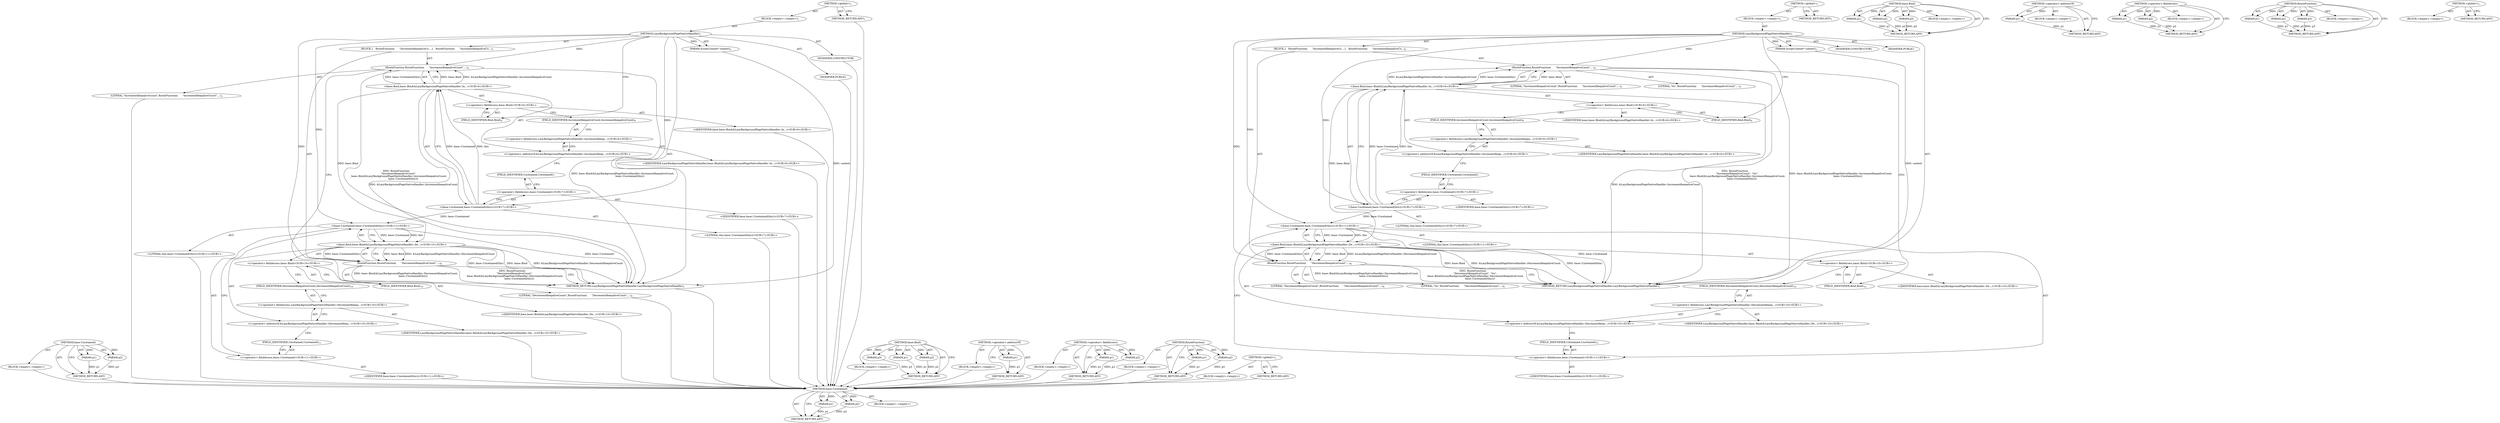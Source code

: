 digraph "&lt;global&gt;" {
vulnerable_86 [label=<(METHOD,base.Unretained)>];
vulnerable_87 [label=<(PARAM,p1)>];
vulnerable_88 [label=<(PARAM,p2)>];
vulnerable_89 [label=<(BLOCK,&lt;empty&gt;,&lt;empty&gt;)>];
vulnerable_90 [label=<(METHOD_RETURN,ANY)>];
vulnerable_6 [label=<(METHOD,&lt;global&gt;)<SUB>1</SUB>>];
vulnerable_7 [label=<(BLOCK,&lt;empty&gt;,&lt;empty&gt;)<SUB>1</SUB>>];
vulnerable_8 [label=<(METHOD,LazyBackgroundPageNativeHandler)<SUB>1</SUB>>];
vulnerable_9 [label=<(PARAM,ScriptContext* context)<SUB>2</SUB>>];
vulnerable_10 [label=<(BLOCK,{
   RouteFunction(
      &quot;IncrementKeepaliveCo...,{
   RouteFunction(
      &quot;IncrementKeepaliveCo...)<SUB>3</SUB>>];
vulnerable_11 [label=<(RouteFunction,RouteFunction(
      &quot;IncrementKeepaliveCount&quot;,...)<SUB>4</SUB>>];
vulnerable_12 [label=<(LITERAL,&quot;IncrementKeepaliveCount&quot;,RouteFunction(
      &quot;IncrementKeepaliveCount&quot;,...)<SUB>5</SUB>>];
vulnerable_13 [label="<(base.Bind,base::Bind(&amp;LazyBackgroundPageNativeHandler::In...)<SUB>6</SUB>>"];
vulnerable_14 [label="<(&lt;operator&gt;.fieldAccess,base::Bind)<SUB>6</SUB>>"];
vulnerable_15 [label="<(IDENTIFIER,base,base::Bind(&amp;LazyBackgroundPageNativeHandler::In...)<SUB>6</SUB>>"];
vulnerable_16 [label=<(FIELD_IDENTIFIER,Bind,Bind)<SUB>6</SUB>>];
vulnerable_17 [label="<(&lt;operator&gt;.addressOf,&amp;LazyBackgroundPageNativeHandler::IncrementKeep...)<SUB>6</SUB>>"];
vulnerable_18 [label="<(&lt;operator&gt;.fieldAccess,LazyBackgroundPageNativeHandler::IncrementKeepa...)<SUB>6</SUB>>"];
vulnerable_19 [label="<(IDENTIFIER,LazyBackgroundPageNativeHandler,base::Bind(&amp;LazyBackgroundPageNativeHandler::In...)<SUB>6</SUB>>"];
vulnerable_20 [label=<(FIELD_IDENTIFIER,IncrementKeepaliveCount,IncrementKeepaliveCount)<SUB>6</SUB>>];
vulnerable_21 [label="<(base.Unretained,base::Unretained(this))<SUB>7</SUB>>"];
vulnerable_22 [label="<(&lt;operator&gt;.fieldAccess,base::Unretained)<SUB>7</SUB>>"];
vulnerable_23 [label="<(IDENTIFIER,base,base::Unretained(this))<SUB>7</SUB>>"];
vulnerable_24 [label=<(FIELD_IDENTIFIER,Unretained,Unretained)<SUB>7</SUB>>];
vulnerable_25 [label="<(LITERAL,this,base::Unretained(this))<SUB>7</SUB>>"];
vulnerable_26 [label=<(RouteFunction,RouteFunction(
      &quot;DecrementKeepaliveCount&quot;,...)<SUB>8</SUB>>];
vulnerable_27 [label=<(LITERAL,&quot;DecrementKeepaliveCount&quot;,RouteFunction(
      &quot;DecrementKeepaliveCount&quot;,...)<SUB>9</SUB>>];
vulnerable_28 [label="<(base.Bind,base::Bind(&amp;LazyBackgroundPageNativeHandler::De...)<SUB>10</SUB>>"];
vulnerable_29 [label="<(&lt;operator&gt;.fieldAccess,base::Bind)<SUB>10</SUB>>"];
vulnerable_30 [label="<(IDENTIFIER,base,base::Bind(&amp;LazyBackgroundPageNativeHandler::De...)<SUB>10</SUB>>"];
vulnerable_31 [label=<(FIELD_IDENTIFIER,Bind,Bind)<SUB>10</SUB>>];
vulnerable_32 [label="<(&lt;operator&gt;.addressOf,&amp;LazyBackgroundPageNativeHandler::DecrementKeep...)<SUB>10</SUB>>"];
vulnerable_33 [label="<(&lt;operator&gt;.fieldAccess,LazyBackgroundPageNativeHandler::DecrementKeepa...)<SUB>10</SUB>>"];
vulnerable_34 [label="<(IDENTIFIER,LazyBackgroundPageNativeHandler,base::Bind(&amp;LazyBackgroundPageNativeHandler::De...)<SUB>10</SUB>>"];
vulnerable_35 [label=<(FIELD_IDENTIFIER,DecrementKeepaliveCount,DecrementKeepaliveCount)<SUB>10</SUB>>];
vulnerable_36 [label="<(base.Unretained,base::Unretained(this))<SUB>11</SUB>>"];
vulnerable_37 [label="<(&lt;operator&gt;.fieldAccess,base::Unretained)<SUB>11</SUB>>"];
vulnerable_38 [label="<(IDENTIFIER,base,base::Unretained(this))<SUB>11</SUB>>"];
vulnerable_39 [label=<(FIELD_IDENTIFIER,Unretained,Unretained)<SUB>11</SUB>>];
vulnerable_40 [label="<(LITERAL,this,base::Unretained(this))<SUB>11</SUB>>"];
vulnerable_41 [label=<(MODIFIER,CONSTRUCTOR)>];
vulnerable_42 [label=<(MODIFIER,PUBLIC)>];
vulnerable_43 [label=<(METHOD_RETURN,LazyBackgroundPageNativeHandler.LazyBackgroundPageNativeHandler)<SUB>1</SUB>>];
vulnerable_45 [label=<(METHOD_RETURN,ANY)<SUB>1</SUB>>];
vulnerable_71 [label=<(METHOD,base.Bind)>];
vulnerable_72 [label=<(PARAM,p1)>];
vulnerable_73 [label=<(PARAM,p2)>];
vulnerable_74 [label=<(PARAM,p3)>];
vulnerable_75 [label=<(BLOCK,&lt;empty&gt;,&lt;empty&gt;)>];
vulnerable_76 [label=<(METHOD_RETURN,ANY)>];
vulnerable_82 [label=<(METHOD,&lt;operator&gt;.addressOf)>];
vulnerable_83 [label=<(PARAM,p1)>];
vulnerable_84 [label=<(BLOCK,&lt;empty&gt;,&lt;empty&gt;)>];
vulnerable_85 [label=<(METHOD_RETURN,ANY)>];
vulnerable_77 [label=<(METHOD,&lt;operator&gt;.fieldAccess)>];
vulnerable_78 [label=<(PARAM,p1)>];
vulnerable_79 [label=<(PARAM,p2)>];
vulnerable_80 [label=<(BLOCK,&lt;empty&gt;,&lt;empty&gt;)>];
vulnerable_81 [label=<(METHOD_RETURN,ANY)>];
vulnerable_66 [label=<(METHOD,RouteFunction)>];
vulnerable_67 [label=<(PARAM,p1)>];
vulnerable_68 [label=<(PARAM,p2)>];
vulnerable_69 [label=<(BLOCK,&lt;empty&gt;,&lt;empty&gt;)>];
vulnerable_70 [label=<(METHOD_RETURN,ANY)>];
vulnerable_60 [label=<(METHOD,&lt;global&gt;)<SUB>1</SUB>>];
vulnerable_61 [label=<(BLOCK,&lt;empty&gt;,&lt;empty&gt;)>];
vulnerable_62 [label=<(METHOD_RETURN,ANY)>];
fixed_91 [label=<(METHOD,base.Unretained)>];
fixed_92 [label=<(PARAM,p1)>];
fixed_93 [label=<(PARAM,p2)>];
fixed_94 [label=<(BLOCK,&lt;empty&gt;,&lt;empty&gt;)>];
fixed_95 [label=<(METHOD_RETURN,ANY)>];
fixed_6 [label=<(METHOD,&lt;global&gt;)<SUB>1</SUB>>];
fixed_7 [label=<(BLOCK,&lt;empty&gt;,&lt;empty&gt;)<SUB>1</SUB>>];
fixed_8 [label=<(METHOD,LazyBackgroundPageNativeHandler)<SUB>1</SUB>>];
fixed_9 [label=<(PARAM,ScriptContext* context)<SUB>2</SUB>>];
fixed_10 [label=<(BLOCK,{
   RouteFunction(
      &quot;IncrementKeepaliveCo...,{
   RouteFunction(
      &quot;IncrementKeepaliveCo...)<SUB>3</SUB>>];
fixed_11 [label=<(RouteFunction,RouteFunction(
      &quot;IncrementKeepaliveCount&quot;,...)<SUB>4</SUB>>];
fixed_12 [label=<(LITERAL,&quot;IncrementKeepaliveCount&quot;,RouteFunction(
      &quot;IncrementKeepaliveCount&quot;,...)<SUB>5</SUB>>];
fixed_13 [label=<(LITERAL,&quot;tts&quot;,RouteFunction(
      &quot;IncrementKeepaliveCount&quot;,...)<SUB>5</SUB>>];
fixed_14 [label="<(base.Bind,base::Bind(&amp;LazyBackgroundPageNativeHandler::In...)<SUB>6</SUB>>"];
fixed_15 [label="<(&lt;operator&gt;.fieldAccess,base::Bind)<SUB>6</SUB>>"];
fixed_16 [label="<(IDENTIFIER,base,base::Bind(&amp;LazyBackgroundPageNativeHandler::In...)<SUB>6</SUB>>"];
fixed_17 [label=<(FIELD_IDENTIFIER,Bind,Bind)<SUB>6</SUB>>];
fixed_18 [label="<(&lt;operator&gt;.addressOf,&amp;LazyBackgroundPageNativeHandler::IncrementKeep...)<SUB>6</SUB>>"];
fixed_19 [label="<(&lt;operator&gt;.fieldAccess,LazyBackgroundPageNativeHandler::IncrementKeepa...)<SUB>6</SUB>>"];
fixed_20 [label="<(IDENTIFIER,LazyBackgroundPageNativeHandler,base::Bind(&amp;LazyBackgroundPageNativeHandler::In...)<SUB>6</SUB>>"];
fixed_21 [label=<(FIELD_IDENTIFIER,IncrementKeepaliveCount,IncrementKeepaliveCount)<SUB>6</SUB>>];
fixed_22 [label="<(base.Unretained,base::Unretained(this))<SUB>7</SUB>>"];
fixed_23 [label="<(&lt;operator&gt;.fieldAccess,base::Unretained)<SUB>7</SUB>>"];
fixed_24 [label="<(IDENTIFIER,base,base::Unretained(this))<SUB>7</SUB>>"];
fixed_25 [label=<(FIELD_IDENTIFIER,Unretained,Unretained)<SUB>7</SUB>>];
fixed_26 [label="<(LITERAL,this,base::Unretained(this))<SUB>7</SUB>>"];
fixed_27 [label=<(RouteFunction,RouteFunction(
      &quot;DecrementKeepaliveCount&quot;,...)<SUB>8</SUB>>];
fixed_28 [label=<(LITERAL,&quot;DecrementKeepaliveCount&quot;,RouteFunction(
      &quot;DecrementKeepaliveCount&quot;,...)<SUB>9</SUB>>];
fixed_29 [label=<(LITERAL,&quot;tts&quot;,RouteFunction(
      &quot;DecrementKeepaliveCount&quot;,...)<SUB>9</SUB>>];
fixed_30 [label="<(base.Bind,base::Bind(&amp;LazyBackgroundPageNativeHandler::De...)<SUB>10</SUB>>"];
fixed_31 [label="<(&lt;operator&gt;.fieldAccess,base::Bind)<SUB>10</SUB>>"];
fixed_32 [label="<(IDENTIFIER,base,base::Bind(&amp;LazyBackgroundPageNativeHandler::De...)<SUB>10</SUB>>"];
fixed_33 [label=<(FIELD_IDENTIFIER,Bind,Bind)<SUB>10</SUB>>];
fixed_34 [label="<(&lt;operator&gt;.addressOf,&amp;LazyBackgroundPageNativeHandler::DecrementKeep...)<SUB>10</SUB>>"];
fixed_35 [label="<(&lt;operator&gt;.fieldAccess,LazyBackgroundPageNativeHandler::DecrementKeepa...)<SUB>10</SUB>>"];
fixed_36 [label="<(IDENTIFIER,LazyBackgroundPageNativeHandler,base::Bind(&amp;LazyBackgroundPageNativeHandler::De...)<SUB>10</SUB>>"];
fixed_37 [label=<(FIELD_IDENTIFIER,DecrementKeepaliveCount,DecrementKeepaliveCount)<SUB>10</SUB>>];
fixed_38 [label="<(base.Unretained,base::Unretained(this))<SUB>11</SUB>>"];
fixed_39 [label="<(&lt;operator&gt;.fieldAccess,base::Unretained)<SUB>11</SUB>>"];
fixed_40 [label="<(IDENTIFIER,base,base::Unretained(this))<SUB>11</SUB>>"];
fixed_41 [label=<(FIELD_IDENTIFIER,Unretained,Unretained)<SUB>11</SUB>>];
fixed_42 [label="<(LITERAL,this,base::Unretained(this))<SUB>11</SUB>>"];
fixed_43 [label=<(MODIFIER,CONSTRUCTOR)>];
fixed_44 [label=<(MODIFIER,PUBLIC)>];
fixed_45 [label=<(METHOD_RETURN,LazyBackgroundPageNativeHandler.LazyBackgroundPageNativeHandler)<SUB>1</SUB>>];
fixed_47 [label=<(METHOD_RETURN,ANY)<SUB>1</SUB>>];
fixed_76 [label=<(METHOD,base.Bind)>];
fixed_77 [label=<(PARAM,p1)>];
fixed_78 [label=<(PARAM,p2)>];
fixed_79 [label=<(PARAM,p3)>];
fixed_80 [label=<(BLOCK,&lt;empty&gt;,&lt;empty&gt;)>];
fixed_81 [label=<(METHOD_RETURN,ANY)>];
fixed_87 [label=<(METHOD,&lt;operator&gt;.addressOf)>];
fixed_88 [label=<(PARAM,p1)>];
fixed_89 [label=<(BLOCK,&lt;empty&gt;,&lt;empty&gt;)>];
fixed_90 [label=<(METHOD_RETURN,ANY)>];
fixed_82 [label=<(METHOD,&lt;operator&gt;.fieldAccess)>];
fixed_83 [label=<(PARAM,p1)>];
fixed_84 [label=<(PARAM,p2)>];
fixed_85 [label=<(BLOCK,&lt;empty&gt;,&lt;empty&gt;)>];
fixed_86 [label=<(METHOD_RETURN,ANY)>];
fixed_70 [label=<(METHOD,RouteFunction)>];
fixed_71 [label=<(PARAM,p1)>];
fixed_72 [label=<(PARAM,p2)>];
fixed_73 [label=<(PARAM,p3)>];
fixed_74 [label=<(BLOCK,&lt;empty&gt;,&lt;empty&gt;)>];
fixed_75 [label=<(METHOD_RETURN,ANY)>];
fixed_64 [label=<(METHOD,&lt;global&gt;)<SUB>1</SUB>>];
fixed_65 [label=<(BLOCK,&lt;empty&gt;,&lt;empty&gt;)>];
fixed_66 [label=<(METHOD_RETURN,ANY)>];
vulnerable_86 -> vulnerable_87  [key=0, label="AST: "];
vulnerable_86 -> vulnerable_87  [key=1, label="DDG: "];
vulnerable_86 -> vulnerable_89  [key=0, label="AST: "];
vulnerable_86 -> vulnerable_88  [key=0, label="AST: "];
vulnerable_86 -> vulnerable_88  [key=1, label="DDG: "];
vulnerable_86 -> vulnerable_90  [key=0, label="AST: "];
vulnerable_86 -> vulnerable_90  [key=1, label="CFG: "];
vulnerable_87 -> vulnerable_90  [key=0, label="DDG: p1"];
vulnerable_88 -> vulnerable_90  [key=0, label="DDG: p2"];
vulnerable_89 -> fixed_91  [key=0];
vulnerable_90 -> fixed_91  [key=0];
vulnerable_6 -> vulnerable_7  [key=0, label="AST: "];
vulnerable_6 -> vulnerable_45  [key=0, label="AST: "];
vulnerable_6 -> vulnerable_45  [key=1, label="CFG: "];
vulnerable_7 -> vulnerable_8  [key=0, label="AST: "];
vulnerable_8 -> vulnerable_9  [key=0, label="AST: "];
vulnerable_8 -> vulnerable_9  [key=1, label="DDG: "];
vulnerable_8 -> vulnerable_10  [key=0, label="AST: "];
vulnerable_8 -> vulnerable_41  [key=0, label="AST: "];
vulnerable_8 -> vulnerable_42  [key=0, label="AST: "];
vulnerable_8 -> vulnerable_43  [key=0, label="AST: "];
vulnerable_8 -> vulnerable_16  [key=0, label="CFG: "];
vulnerable_8 -> vulnerable_11  [key=0, label="DDG: "];
vulnerable_8 -> vulnerable_26  [key=0, label="DDG: "];
vulnerable_8 -> vulnerable_21  [key=0, label="DDG: "];
vulnerable_8 -> vulnerable_36  [key=0, label="DDG: "];
vulnerable_9 -> vulnerable_43  [key=0, label="DDG: context"];
vulnerable_10 -> vulnerable_11  [key=0, label="AST: "];
vulnerable_10 -> vulnerable_26  [key=0, label="AST: "];
vulnerable_11 -> vulnerable_12  [key=0, label="AST: "];
vulnerable_11 -> vulnerable_13  [key=0, label="AST: "];
vulnerable_11 -> vulnerable_31  [key=0, label="CFG: "];
vulnerable_11 -> vulnerable_43  [key=0, label="DDG: base::Bind(&amp;LazyBackgroundPageNativeHandler::IncrementKeepaliveCount,
                  base::Unretained(this))"];
vulnerable_11 -> vulnerable_43  [key=1, label="DDG: RouteFunction(
      &quot;IncrementKeepaliveCount&quot;,
       base::Bind(&amp;LazyBackgroundPageNativeHandler::IncrementKeepaliveCount,
                  base::Unretained(this)))"];
vulnerable_12 -> fixed_91  [key=0];
vulnerable_13 -> vulnerable_14  [key=0, label="AST: "];
vulnerable_13 -> vulnerable_17  [key=0, label="AST: "];
vulnerable_13 -> vulnerable_21  [key=0, label="AST: "];
vulnerable_13 -> vulnerable_11  [key=0, label="CFG: "];
vulnerable_13 -> vulnerable_11  [key=1, label="DDG: base::Bind"];
vulnerable_13 -> vulnerable_11  [key=2, label="DDG: &amp;LazyBackgroundPageNativeHandler::IncrementKeepaliveCount"];
vulnerable_13 -> vulnerable_11  [key=3, label="DDG: base::Unretained(this)"];
vulnerable_13 -> vulnerable_43  [key=0, label="DDG: &amp;LazyBackgroundPageNativeHandler::IncrementKeepaliveCount"];
vulnerable_13 -> vulnerable_28  [key=0, label="DDG: base::Bind"];
vulnerable_14 -> vulnerable_15  [key=0, label="AST: "];
vulnerable_14 -> vulnerable_16  [key=0, label="AST: "];
vulnerable_14 -> vulnerable_20  [key=0, label="CFG: "];
vulnerable_15 -> fixed_91  [key=0];
vulnerable_16 -> vulnerable_14  [key=0, label="CFG: "];
vulnerable_17 -> vulnerable_18  [key=0, label="AST: "];
vulnerable_17 -> vulnerable_24  [key=0, label="CFG: "];
vulnerable_18 -> vulnerable_19  [key=0, label="AST: "];
vulnerable_18 -> vulnerable_20  [key=0, label="AST: "];
vulnerable_18 -> vulnerable_17  [key=0, label="CFG: "];
vulnerable_19 -> fixed_91  [key=0];
vulnerable_20 -> vulnerable_18  [key=0, label="CFG: "];
vulnerable_21 -> vulnerable_22  [key=0, label="AST: "];
vulnerable_21 -> vulnerable_25  [key=0, label="AST: "];
vulnerable_21 -> vulnerable_13  [key=0, label="CFG: "];
vulnerable_21 -> vulnerable_13  [key=1, label="DDG: base::Unretained"];
vulnerable_21 -> vulnerable_13  [key=2, label="DDG: this"];
vulnerable_21 -> vulnerable_36  [key=0, label="DDG: base::Unretained"];
vulnerable_22 -> vulnerable_23  [key=0, label="AST: "];
vulnerable_22 -> vulnerable_24  [key=0, label="AST: "];
vulnerable_22 -> vulnerable_21  [key=0, label="CFG: "];
vulnerable_23 -> fixed_91  [key=0];
vulnerable_24 -> vulnerable_22  [key=0, label="CFG: "];
vulnerable_25 -> fixed_91  [key=0];
vulnerable_26 -> vulnerable_27  [key=0, label="AST: "];
vulnerable_26 -> vulnerable_28  [key=0, label="AST: "];
vulnerable_26 -> vulnerable_43  [key=0, label="CFG: "];
vulnerable_26 -> vulnerable_43  [key=1, label="DDG: base::Bind(&amp;LazyBackgroundPageNativeHandler::DecrementKeepaliveCount,
                  base::Unretained(this))"];
vulnerable_26 -> vulnerable_43  [key=2, label="DDG: RouteFunction(
      &quot;DecrementKeepaliveCount&quot;,
       base::Bind(&amp;LazyBackgroundPageNativeHandler::DecrementKeepaliveCount,
                  base::Unretained(this)))"];
vulnerable_27 -> fixed_91  [key=0];
vulnerable_28 -> vulnerable_29  [key=0, label="AST: "];
vulnerable_28 -> vulnerable_32  [key=0, label="AST: "];
vulnerable_28 -> vulnerable_36  [key=0, label="AST: "];
vulnerable_28 -> vulnerable_26  [key=0, label="CFG: "];
vulnerable_28 -> vulnerable_26  [key=1, label="DDG: base::Bind"];
vulnerable_28 -> vulnerable_26  [key=2, label="DDG: &amp;LazyBackgroundPageNativeHandler::DecrementKeepaliveCount"];
vulnerable_28 -> vulnerable_26  [key=3, label="DDG: base::Unretained(this)"];
vulnerable_28 -> vulnerable_43  [key=0, label="DDG: base::Bind"];
vulnerable_28 -> vulnerable_43  [key=1, label="DDG: &amp;LazyBackgroundPageNativeHandler::DecrementKeepaliveCount"];
vulnerable_28 -> vulnerable_43  [key=2, label="DDG: base::Unretained(this)"];
vulnerable_29 -> vulnerable_30  [key=0, label="AST: "];
vulnerable_29 -> vulnerable_31  [key=0, label="AST: "];
vulnerable_29 -> vulnerable_35  [key=0, label="CFG: "];
vulnerable_30 -> fixed_91  [key=0];
vulnerable_31 -> vulnerable_29  [key=0, label="CFG: "];
vulnerable_32 -> vulnerable_33  [key=0, label="AST: "];
vulnerable_32 -> vulnerable_39  [key=0, label="CFG: "];
vulnerable_33 -> vulnerable_34  [key=0, label="AST: "];
vulnerable_33 -> vulnerable_35  [key=0, label="AST: "];
vulnerable_33 -> vulnerable_32  [key=0, label="CFG: "];
vulnerable_34 -> fixed_91  [key=0];
vulnerable_35 -> vulnerable_33  [key=0, label="CFG: "];
vulnerable_36 -> vulnerable_37  [key=0, label="AST: "];
vulnerable_36 -> vulnerable_40  [key=0, label="AST: "];
vulnerable_36 -> vulnerable_28  [key=0, label="CFG: "];
vulnerable_36 -> vulnerable_28  [key=1, label="DDG: base::Unretained"];
vulnerable_36 -> vulnerable_28  [key=2, label="DDG: this"];
vulnerable_36 -> vulnerable_43  [key=0, label="DDG: base::Unretained"];
vulnerable_37 -> vulnerable_38  [key=0, label="AST: "];
vulnerable_37 -> vulnerable_39  [key=0, label="AST: "];
vulnerable_37 -> vulnerable_36  [key=0, label="CFG: "];
vulnerable_38 -> fixed_91  [key=0];
vulnerable_39 -> vulnerable_37  [key=0, label="CFG: "];
vulnerable_40 -> fixed_91  [key=0];
vulnerable_41 -> fixed_91  [key=0];
vulnerable_42 -> fixed_91  [key=0];
vulnerable_43 -> fixed_91  [key=0];
vulnerable_45 -> fixed_91  [key=0];
vulnerable_71 -> vulnerable_72  [key=0, label="AST: "];
vulnerable_71 -> vulnerable_72  [key=1, label="DDG: "];
vulnerable_71 -> vulnerable_75  [key=0, label="AST: "];
vulnerable_71 -> vulnerable_73  [key=0, label="AST: "];
vulnerable_71 -> vulnerable_73  [key=1, label="DDG: "];
vulnerable_71 -> vulnerable_76  [key=0, label="AST: "];
vulnerable_71 -> vulnerable_76  [key=1, label="CFG: "];
vulnerable_71 -> vulnerable_74  [key=0, label="AST: "];
vulnerable_71 -> vulnerable_74  [key=1, label="DDG: "];
vulnerable_72 -> vulnerable_76  [key=0, label="DDG: p1"];
vulnerable_73 -> vulnerable_76  [key=0, label="DDG: p2"];
vulnerable_74 -> vulnerable_76  [key=0, label="DDG: p3"];
vulnerable_75 -> fixed_91  [key=0];
vulnerable_76 -> fixed_91  [key=0];
vulnerable_82 -> vulnerable_83  [key=0, label="AST: "];
vulnerable_82 -> vulnerable_83  [key=1, label="DDG: "];
vulnerable_82 -> vulnerable_84  [key=0, label="AST: "];
vulnerable_82 -> vulnerable_85  [key=0, label="AST: "];
vulnerable_82 -> vulnerable_85  [key=1, label="CFG: "];
vulnerable_83 -> vulnerable_85  [key=0, label="DDG: p1"];
vulnerable_84 -> fixed_91  [key=0];
vulnerable_85 -> fixed_91  [key=0];
vulnerable_77 -> vulnerable_78  [key=0, label="AST: "];
vulnerable_77 -> vulnerable_78  [key=1, label="DDG: "];
vulnerable_77 -> vulnerable_80  [key=0, label="AST: "];
vulnerable_77 -> vulnerable_79  [key=0, label="AST: "];
vulnerable_77 -> vulnerable_79  [key=1, label="DDG: "];
vulnerable_77 -> vulnerable_81  [key=0, label="AST: "];
vulnerable_77 -> vulnerable_81  [key=1, label="CFG: "];
vulnerable_78 -> vulnerable_81  [key=0, label="DDG: p1"];
vulnerable_79 -> vulnerable_81  [key=0, label="DDG: p2"];
vulnerable_80 -> fixed_91  [key=0];
vulnerable_81 -> fixed_91  [key=0];
vulnerable_66 -> vulnerable_67  [key=0, label="AST: "];
vulnerable_66 -> vulnerable_67  [key=1, label="DDG: "];
vulnerable_66 -> vulnerable_69  [key=0, label="AST: "];
vulnerable_66 -> vulnerable_68  [key=0, label="AST: "];
vulnerable_66 -> vulnerable_68  [key=1, label="DDG: "];
vulnerable_66 -> vulnerable_70  [key=0, label="AST: "];
vulnerable_66 -> vulnerable_70  [key=1, label="CFG: "];
vulnerable_67 -> vulnerable_70  [key=0, label="DDG: p1"];
vulnerable_68 -> vulnerable_70  [key=0, label="DDG: p2"];
vulnerable_69 -> fixed_91  [key=0];
vulnerable_70 -> fixed_91  [key=0];
vulnerable_60 -> vulnerable_61  [key=0, label="AST: "];
vulnerable_60 -> vulnerable_62  [key=0, label="AST: "];
vulnerable_60 -> vulnerable_62  [key=1, label="CFG: "];
vulnerable_61 -> fixed_91  [key=0];
vulnerable_62 -> fixed_91  [key=0];
fixed_91 -> fixed_92  [key=0, label="AST: "];
fixed_91 -> fixed_92  [key=1, label="DDG: "];
fixed_91 -> fixed_94  [key=0, label="AST: "];
fixed_91 -> fixed_93  [key=0, label="AST: "];
fixed_91 -> fixed_93  [key=1, label="DDG: "];
fixed_91 -> fixed_95  [key=0, label="AST: "];
fixed_91 -> fixed_95  [key=1, label="CFG: "];
fixed_92 -> fixed_95  [key=0, label="DDG: p1"];
fixed_93 -> fixed_95  [key=0, label="DDG: p2"];
fixed_6 -> fixed_7  [key=0, label="AST: "];
fixed_6 -> fixed_47  [key=0, label="AST: "];
fixed_6 -> fixed_47  [key=1, label="CFG: "];
fixed_7 -> fixed_8  [key=0, label="AST: "];
fixed_8 -> fixed_9  [key=0, label="AST: "];
fixed_8 -> fixed_9  [key=1, label="DDG: "];
fixed_8 -> fixed_10  [key=0, label="AST: "];
fixed_8 -> fixed_43  [key=0, label="AST: "];
fixed_8 -> fixed_44  [key=0, label="AST: "];
fixed_8 -> fixed_45  [key=0, label="AST: "];
fixed_8 -> fixed_17  [key=0, label="CFG: "];
fixed_8 -> fixed_11  [key=0, label="DDG: "];
fixed_8 -> fixed_27  [key=0, label="DDG: "];
fixed_8 -> fixed_22  [key=0, label="DDG: "];
fixed_8 -> fixed_38  [key=0, label="DDG: "];
fixed_9 -> fixed_45  [key=0, label="DDG: context"];
fixed_10 -> fixed_11  [key=0, label="AST: "];
fixed_10 -> fixed_27  [key=0, label="AST: "];
fixed_11 -> fixed_12  [key=0, label="AST: "];
fixed_11 -> fixed_13  [key=0, label="AST: "];
fixed_11 -> fixed_14  [key=0, label="AST: "];
fixed_11 -> fixed_33  [key=0, label="CFG: "];
fixed_11 -> fixed_45  [key=0, label="DDG: base::Bind(&amp;LazyBackgroundPageNativeHandler::IncrementKeepaliveCount,
                  base::Unretained(this))"];
fixed_11 -> fixed_45  [key=1, label="DDG: RouteFunction(
      &quot;IncrementKeepaliveCount&quot;, &quot;tts&quot;,
       base::Bind(&amp;LazyBackgroundPageNativeHandler::IncrementKeepaliveCount,
                  base::Unretained(this)))"];
fixed_14 -> fixed_15  [key=0, label="AST: "];
fixed_14 -> fixed_18  [key=0, label="AST: "];
fixed_14 -> fixed_22  [key=0, label="AST: "];
fixed_14 -> fixed_11  [key=0, label="CFG: "];
fixed_14 -> fixed_11  [key=1, label="DDG: base::Bind"];
fixed_14 -> fixed_11  [key=2, label="DDG: &amp;LazyBackgroundPageNativeHandler::IncrementKeepaliveCount"];
fixed_14 -> fixed_11  [key=3, label="DDG: base::Unretained(this)"];
fixed_14 -> fixed_45  [key=0, label="DDG: &amp;LazyBackgroundPageNativeHandler::IncrementKeepaliveCount"];
fixed_14 -> fixed_30  [key=0, label="DDG: base::Bind"];
fixed_15 -> fixed_16  [key=0, label="AST: "];
fixed_15 -> fixed_17  [key=0, label="AST: "];
fixed_15 -> fixed_21  [key=0, label="CFG: "];
fixed_17 -> fixed_15  [key=0, label="CFG: "];
fixed_18 -> fixed_19  [key=0, label="AST: "];
fixed_18 -> fixed_25  [key=0, label="CFG: "];
fixed_19 -> fixed_20  [key=0, label="AST: "];
fixed_19 -> fixed_21  [key=0, label="AST: "];
fixed_19 -> fixed_18  [key=0, label="CFG: "];
fixed_21 -> fixed_19  [key=0, label="CFG: "];
fixed_22 -> fixed_23  [key=0, label="AST: "];
fixed_22 -> fixed_26  [key=0, label="AST: "];
fixed_22 -> fixed_14  [key=0, label="CFG: "];
fixed_22 -> fixed_14  [key=1, label="DDG: base::Unretained"];
fixed_22 -> fixed_14  [key=2, label="DDG: this"];
fixed_22 -> fixed_38  [key=0, label="DDG: base::Unretained"];
fixed_23 -> fixed_24  [key=0, label="AST: "];
fixed_23 -> fixed_25  [key=0, label="AST: "];
fixed_23 -> fixed_22  [key=0, label="CFG: "];
fixed_25 -> fixed_23  [key=0, label="CFG: "];
fixed_27 -> fixed_28  [key=0, label="AST: "];
fixed_27 -> fixed_29  [key=0, label="AST: "];
fixed_27 -> fixed_30  [key=0, label="AST: "];
fixed_27 -> fixed_45  [key=0, label="CFG: "];
fixed_27 -> fixed_45  [key=1, label="DDG: base::Bind(&amp;LazyBackgroundPageNativeHandler::DecrementKeepaliveCount,
                  base::Unretained(this))"];
fixed_27 -> fixed_45  [key=2, label="DDG: RouteFunction(
      &quot;DecrementKeepaliveCount&quot;, &quot;tts&quot;,
       base::Bind(&amp;LazyBackgroundPageNativeHandler::DecrementKeepaliveCount,
                  base::Unretained(this)))"];
fixed_30 -> fixed_31  [key=0, label="AST: "];
fixed_30 -> fixed_34  [key=0, label="AST: "];
fixed_30 -> fixed_38  [key=0, label="AST: "];
fixed_30 -> fixed_27  [key=0, label="CFG: "];
fixed_30 -> fixed_27  [key=1, label="DDG: base::Bind"];
fixed_30 -> fixed_27  [key=2, label="DDG: &amp;LazyBackgroundPageNativeHandler::DecrementKeepaliveCount"];
fixed_30 -> fixed_27  [key=3, label="DDG: base::Unretained(this)"];
fixed_30 -> fixed_45  [key=0, label="DDG: base::Bind"];
fixed_30 -> fixed_45  [key=1, label="DDG: &amp;LazyBackgroundPageNativeHandler::DecrementKeepaliveCount"];
fixed_30 -> fixed_45  [key=2, label="DDG: base::Unretained(this)"];
fixed_31 -> fixed_32  [key=0, label="AST: "];
fixed_31 -> fixed_33  [key=0, label="AST: "];
fixed_31 -> fixed_37  [key=0, label="CFG: "];
fixed_33 -> fixed_31  [key=0, label="CFG: "];
fixed_34 -> fixed_35  [key=0, label="AST: "];
fixed_34 -> fixed_41  [key=0, label="CFG: "];
fixed_35 -> fixed_36  [key=0, label="AST: "];
fixed_35 -> fixed_37  [key=0, label="AST: "];
fixed_35 -> fixed_34  [key=0, label="CFG: "];
fixed_37 -> fixed_35  [key=0, label="CFG: "];
fixed_38 -> fixed_39  [key=0, label="AST: "];
fixed_38 -> fixed_42  [key=0, label="AST: "];
fixed_38 -> fixed_30  [key=0, label="CFG: "];
fixed_38 -> fixed_30  [key=1, label="DDG: base::Unretained"];
fixed_38 -> fixed_30  [key=2, label="DDG: this"];
fixed_38 -> fixed_45  [key=0, label="DDG: base::Unretained"];
fixed_39 -> fixed_40  [key=0, label="AST: "];
fixed_39 -> fixed_41  [key=0, label="AST: "];
fixed_39 -> fixed_38  [key=0, label="CFG: "];
fixed_41 -> fixed_39  [key=0, label="CFG: "];
fixed_76 -> fixed_77  [key=0, label="AST: "];
fixed_76 -> fixed_77  [key=1, label="DDG: "];
fixed_76 -> fixed_80  [key=0, label="AST: "];
fixed_76 -> fixed_78  [key=0, label="AST: "];
fixed_76 -> fixed_78  [key=1, label="DDG: "];
fixed_76 -> fixed_81  [key=0, label="AST: "];
fixed_76 -> fixed_81  [key=1, label="CFG: "];
fixed_76 -> fixed_79  [key=0, label="AST: "];
fixed_76 -> fixed_79  [key=1, label="DDG: "];
fixed_77 -> fixed_81  [key=0, label="DDG: p1"];
fixed_78 -> fixed_81  [key=0, label="DDG: p2"];
fixed_79 -> fixed_81  [key=0, label="DDG: p3"];
fixed_87 -> fixed_88  [key=0, label="AST: "];
fixed_87 -> fixed_88  [key=1, label="DDG: "];
fixed_87 -> fixed_89  [key=0, label="AST: "];
fixed_87 -> fixed_90  [key=0, label="AST: "];
fixed_87 -> fixed_90  [key=1, label="CFG: "];
fixed_88 -> fixed_90  [key=0, label="DDG: p1"];
fixed_82 -> fixed_83  [key=0, label="AST: "];
fixed_82 -> fixed_83  [key=1, label="DDG: "];
fixed_82 -> fixed_85  [key=0, label="AST: "];
fixed_82 -> fixed_84  [key=0, label="AST: "];
fixed_82 -> fixed_84  [key=1, label="DDG: "];
fixed_82 -> fixed_86  [key=0, label="AST: "];
fixed_82 -> fixed_86  [key=1, label="CFG: "];
fixed_83 -> fixed_86  [key=0, label="DDG: p1"];
fixed_84 -> fixed_86  [key=0, label="DDG: p2"];
fixed_70 -> fixed_71  [key=0, label="AST: "];
fixed_70 -> fixed_71  [key=1, label="DDG: "];
fixed_70 -> fixed_74  [key=0, label="AST: "];
fixed_70 -> fixed_72  [key=0, label="AST: "];
fixed_70 -> fixed_72  [key=1, label="DDG: "];
fixed_70 -> fixed_75  [key=0, label="AST: "];
fixed_70 -> fixed_75  [key=1, label="CFG: "];
fixed_70 -> fixed_73  [key=0, label="AST: "];
fixed_70 -> fixed_73  [key=1, label="DDG: "];
fixed_71 -> fixed_75  [key=0, label="DDG: p1"];
fixed_72 -> fixed_75  [key=0, label="DDG: p2"];
fixed_73 -> fixed_75  [key=0, label="DDG: p3"];
fixed_64 -> fixed_65  [key=0, label="AST: "];
fixed_64 -> fixed_66  [key=0, label="AST: "];
fixed_64 -> fixed_66  [key=1, label="CFG: "];
}
